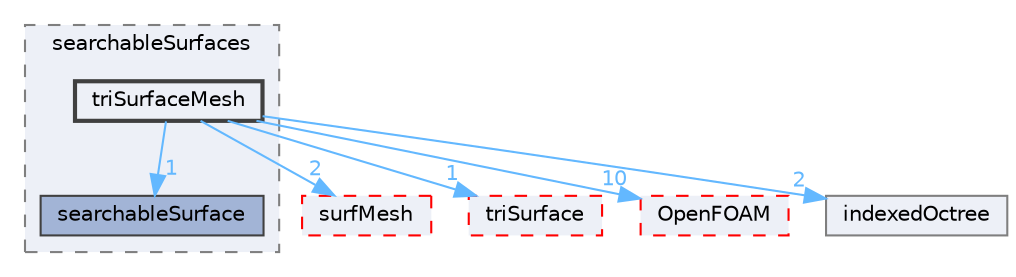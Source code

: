 digraph "src/meshTools/searchableSurfaces/triSurfaceMesh"
{
 // LATEX_PDF_SIZE
  bgcolor="transparent";
  edge [fontname=Helvetica,fontsize=10,labelfontname=Helvetica,labelfontsize=10];
  node [fontname=Helvetica,fontsize=10,shape=box,height=0.2,width=0.4];
  compound=true
  subgraph clusterdir_fdba7555f757b9c8126275cbaccc3a14 {
    graph [ bgcolor="#edf0f7", pencolor="grey50", label="searchableSurfaces", fontname=Helvetica,fontsize=10 style="filled,dashed", URL="dir_fdba7555f757b9c8126275cbaccc3a14.html",tooltip=""]
  dir_2c0c1e46bbc9d953f93a672220dabf55 [label="searchableSurface", fillcolor="#a2b4d6", color="grey25", style="filled", URL="dir_2c0c1e46bbc9d953f93a672220dabf55.html",tooltip=""];
  dir_fe3ae517033be130f1536f92b3aca9ba [label="triSurfaceMesh", fillcolor="#edf0f7", color="grey25", style="filled,bold", URL="dir_fe3ae517033be130f1536f92b3aca9ba.html",tooltip=""];
  }
  dir_0a88fe22feb23ce5f078a04a1df67721 [label="surfMesh", fillcolor="#edf0f7", color="red", style="filled,dashed", URL="dir_0a88fe22feb23ce5f078a04a1df67721.html",tooltip=""];
  dir_2c4b96702ead4056d900947b6784ec65 [label="triSurface", fillcolor="#edf0f7", color="red", style="filled,dashed", URL="dir_2c4b96702ead4056d900947b6784ec65.html",tooltip=""];
  dir_c5473ff19b20e6ec4dfe5c310b3778a8 [label="OpenFOAM", fillcolor="#edf0f7", color="red", style="filled,dashed", URL="dir_c5473ff19b20e6ec4dfe5c310b3778a8.html",tooltip=""];
  dir_daefbc79e43b4c6de930591d46791fc2 [label="indexedOctree", fillcolor="#edf0f7", color="grey50", style="filled", URL="dir_daefbc79e43b4c6de930591d46791fc2.html",tooltip=""];
  dir_fe3ae517033be130f1536f92b3aca9ba->dir_0a88fe22feb23ce5f078a04a1df67721 [headlabel="2", labeldistance=1.5 headhref="dir_004127_003891.html" href="dir_004127_003891.html" color="steelblue1" fontcolor="steelblue1"];
  dir_fe3ae517033be130f1536f92b3aca9ba->dir_2c0c1e46bbc9d953f93a672220dabf55 [headlabel="1", labeldistance=1.5 headhref="dir_004127_003456.html" href="dir_004127_003456.html" color="steelblue1" fontcolor="steelblue1"];
  dir_fe3ae517033be130f1536f92b3aca9ba->dir_2c4b96702ead4056d900947b6784ec65 [headlabel="1", labeldistance=1.5 headhref="dir_004127_004124.html" href="dir_004127_004124.html" color="steelblue1" fontcolor="steelblue1"];
  dir_fe3ae517033be130f1536f92b3aca9ba->dir_c5473ff19b20e6ec4dfe5c310b3778a8 [headlabel="10", labeldistance=1.5 headhref="dir_004127_002695.html" href="dir_004127_002695.html" color="steelblue1" fontcolor="steelblue1"];
  dir_fe3ae517033be130f1536f92b3aca9ba->dir_daefbc79e43b4c6de930591d46791fc2 [headlabel="2", labeldistance=1.5 headhref="dir_004127_001834.html" href="dir_004127_001834.html" color="steelblue1" fontcolor="steelblue1"];
}
